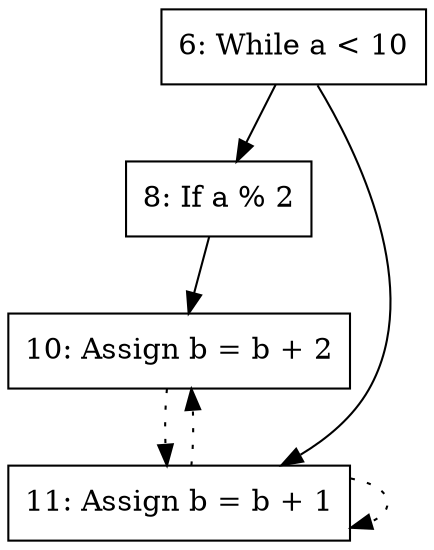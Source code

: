 digraph G{
Node6[shape=record label="{6: While\ a\ \<\ 10}" rank=3];
Node8[shape=record label="{8: If\ a\ %\ 2}"];
Node10[shape=record label="{10: Assign\ b\ =\ b\ +\ 2}"];
Node11[shape=record label="{11: Assign\ b\ =\ b\ +\ 1}"];
Node6->Node8;
Node6->Node11;
Node8->Node10;
Node10->Node11 [style = dotted];
Node11->Node10 [style = dotted];
Node11->Node11 [style = dotted];
}
